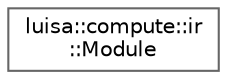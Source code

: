 digraph "类继承关系图"
{
 // LATEX_PDF_SIZE
  bgcolor="transparent";
  edge [fontname=Helvetica,fontsize=10,labelfontname=Helvetica,labelfontsize=10];
  node [fontname=Helvetica,fontsize=10,shape=box,height=0.2,width=0.4];
  rankdir="LR";
  Node0 [id="Node000000",label="luisa::compute::ir\l::Module",height=0.2,width=0.4,color="grey40", fillcolor="white", style="filled",URL="$structluisa_1_1compute_1_1ir_1_1_module.html",tooltip=" "];
}
